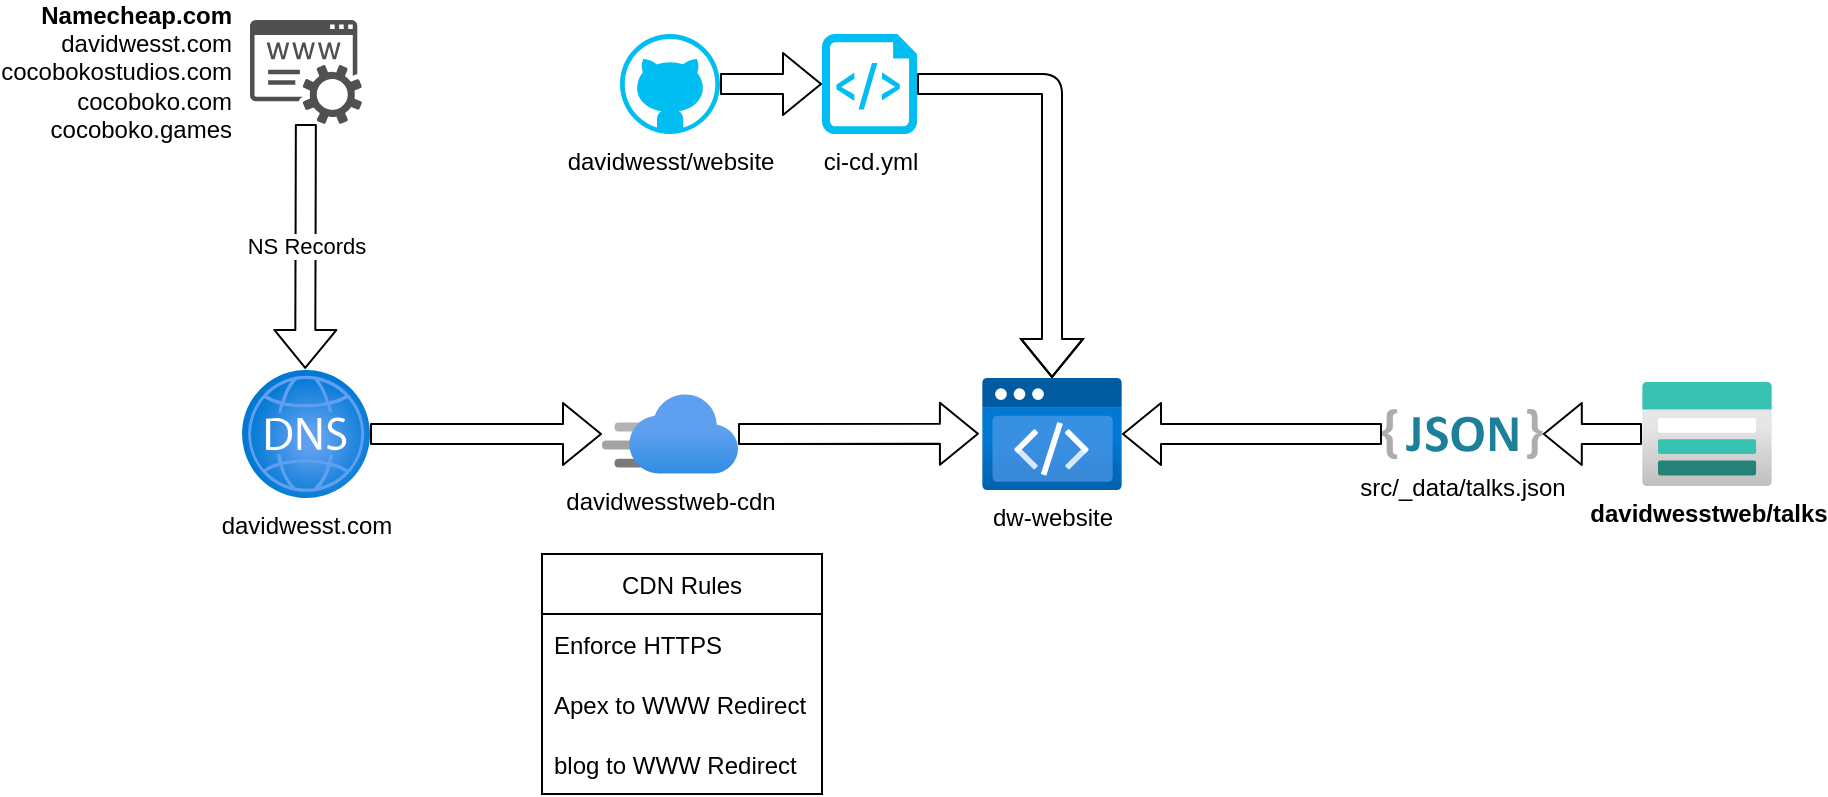 <mxfile>
    <diagram id="GCdT7Bm7sMLIRJ5Gh5lH" name="10.0.0">
        <mxGraphModel dx="1042" dy="1140" grid="1" gridSize="10" guides="1" tooltips="1" connect="1" arrows="1" fold="1" page="1" pageScale="1" pageWidth="1100" pageHeight="850" math="0" shadow="0">
            <root>
                <mxCell id="0"/>
                <mxCell id="1" parent="0"/>
                <mxCell id="2" value="dw-website" style="aspect=fixed;html=1;points=[];align=center;image;fontSize=12;image=img/lib/azure2/preview/Static_Apps.svg;" vertex="1" parent="1">
                    <mxGeometry x="630" y="452" width="70" height="56.0" as="geometry"/>
                </mxCell>
                <mxCell id="8" style="edgeStyle=none;shape=flexArrow;html=1;" edge="1" parent="1" source="3" target="4">
                    <mxGeometry relative="1" as="geometry"/>
                </mxCell>
                <mxCell id="3" value="davidwesst.com" style="aspect=fixed;html=1;points=[];align=center;image;fontSize=12;image=img/lib/azure2/networking/DNS_Zones.svg;" vertex="1" parent="1">
                    <mxGeometry x="260" y="448" width="64" height="64" as="geometry"/>
                </mxCell>
                <mxCell id="9" style="edgeStyle=none;shape=flexArrow;html=1;entryX=-0.022;entryY=0.498;entryDx=0;entryDy=0;entryPerimeter=0;" edge="1" parent="1" source="4" target="2">
                    <mxGeometry relative="1" as="geometry">
                        <mxPoint x="600" y="480" as="targetPoint"/>
                    </mxGeometry>
                </mxCell>
                <mxCell id="4" value="davidwesstweb-cdn" style="aspect=fixed;html=1;points=[];align=center;image;fontSize=12;image=img/lib/azure2/networking/CDN_Profiles.svg;" vertex="1" parent="1">
                    <mxGeometry x="440" y="460" width="68" height="40" as="geometry"/>
                </mxCell>
                <mxCell id="10" style="edgeStyle=none;shape=flexArrow;html=1;" edge="1" parent="1" source="5" target="15">
                    <mxGeometry relative="1" as="geometry">
                        <mxPoint x="860" y="560" as="targetPoint"/>
                    </mxGeometry>
                </mxCell>
                <mxCell id="5" value="davidwesstweb/talks" style="aspect=fixed;html=1;points=[];align=center;image;fontSize=12;image=img/lib/azure2/storage/Storage_Accounts.svg;fontStyle=1" vertex="1" parent="1">
                    <mxGeometry x="960" y="454" width="65" height="52" as="geometry"/>
                </mxCell>
                <mxCell id="12" style="edgeStyle=none;shape=flexArrow;html=1;" edge="1" parent="1" source="6" target="11">
                    <mxGeometry relative="1" as="geometry"/>
                </mxCell>
                <mxCell id="6" value="davidwesst/website" style="verticalLabelPosition=bottom;html=1;verticalAlign=top;align=center;strokeColor=none;fillColor=#00BEF2;shape=mxgraph.azure.github_code;pointerEvents=1;" vertex="1" parent="1">
                    <mxGeometry x="449" y="280" width="50" height="50" as="geometry"/>
                </mxCell>
                <mxCell id="17" value="" style="edgeStyle=none;shape=flexArrow;html=1;exitX=1;exitY=0.5;exitDx=0;exitDy=0;exitPerimeter=0;" edge="1" parent="1" source="11" target="2">
                    <mxGeometry relative="1" as="geometry">
                        <Array as="points">
                            <mxPoint x="665" y="305"/>
                        </Array>
                    </mxGeometry>
                </mxCell>
                <mxCell id="11" value="ci-cd.yml" style="verticalLabelPosition=bottom;html=1;verticalAlign=top;align=center;strokeColor=none;fillColor=#00BEF2;shape=mxgraph.azure.script_file;pointerEvents=1;" vertex="1" parent="1">
                    <mxGeometry x="550" y="280" width="47.5" height="50" as="geometry"/>
                </mxCell>
                <mxCell id="16" style="edgeStyle=none;shape=flexArrow;html=1;entryX=1;entryY=0.5;entryDx=0;entryDy=0;entryPerimeter=0;" edge="1" parent="1" source="15" target="2">
                    <mxGeometry relative="1" as="geometry"/>
                </mxCell>
                <mxCell id="15" value="src/_data/talks.json" style="dashed=0;outlineConnect=0;html=1;align=center;labelPosition=center;verticalLabelPosition=bottom;verticalAlign=top;shape=mxgraph.weblogos.json_2" vertex="1" parent="1">
                    <mxGeometry x="830" y="467.4" width="80.4" height="25.2" as="geometry"/>
                </mxCell>
                <mxCell id="21" value="NS Records" style="edgeStyle=none;shape=flexArrow;html=1;entryX=0.494;entryY=-0.008;entryDx=0;entryDy=0;entryPerimeter=0;" edge="1" parent="1" source="31" target="3">
                    <mxGeometry relative="1" as="geometry">
                        <mxPoint x="291.919" y="335" as="sourcePoint"/>
                    </mxGeometry>
                </mxCell>
                <mxCell id="26" value="CDN Rules" style="swimlane;fontStyle=0;childLayout=stackLayout;horizontal=1;startSize=30;horizontalStack=0;resizeParent=1;resizeParentMax=0;resizeLast=0;collapsible=1;marginBottom=0;shadow=0;" vertex="1" parent="1">
                    <mxGeometry x="410" y="540" width="140" height="120" as="geometry">
                        <mxRectangle x="404" y="530" width="90" height="30" as="alternateBounds"/>
                    </mxGeometry>
                </mxCell>
                <mxCell id="27" value="Enforce HTTPS" style="text;strokeColor=none;fillColor=none;align=left;verticalAlign=middle;spacingLeft=4;spacingRight=4;overflow=hidden;points=[[0,0.5],[1,0.5]];portConstraint=eastwest;rotatable=0;shadow=0;" vertex="1" parent="26">
                    <mxGeometry y="30" width="140" height="30" as="geometry"/>
                </mxCell>
                <mxCell id="28" value="Apex to WWW Redirect" style="text;strokeColor=none;fillColor=none;align=left;verticalAlign=middle;spacingLeft=4;spacingRight=4;overflow=hidden;points=[[0,0.5],[1,0.5]];portConstraint=eastwest;rotatable=0;shadow=0;" vertex="1" parent="26">
                    <mxGeometry y="60" width="140" height="30" as="geometry"/>
                </mxCell>
                <mxCell id="29" value="blog to WWW Redirect" style="text;strokeColor=none;fillColor=none;align=left;verticalAlign=middle;spacingLeft=4;spacingRight=4;overflow=hidden;points=[[0,0.5],[1,0.5]];portConstraint=eastwest;rotatable=0;shadow=0;" vertex="1" parent="26">
                    <mxGeometry y="90" width="140" height="30" as="geometry"/>
                </mxCell>
                <mxCell id="31" value="&lt;b&gt;Namecheap.com&lt;/b&gt;&lt;br&gt;davidwesst.com&lt;br&gt;cocobokostudios.com&lt;br&gt;cocoboko.com&lt;br&gt;cocoboko.games" style="sketch=0;pointerEvents=1;shadow=0;dashed=0;html=1;strokeColor=none;fillColor=#505050;labelPosition=left;verticalLabelPosition=middle;verticalAlign=middle;outlineConnect=0;align=right;shape=mxgraph.office.services.registrar_service;spacing=10;" vertex="1" parent="1">
                    <mxGeometry x="264" y="273" width="56" height="52" as="geometry"/>
                </mxCell>
            </root>
        </mxGraphModel>
    </diagram>
</mxfile>
